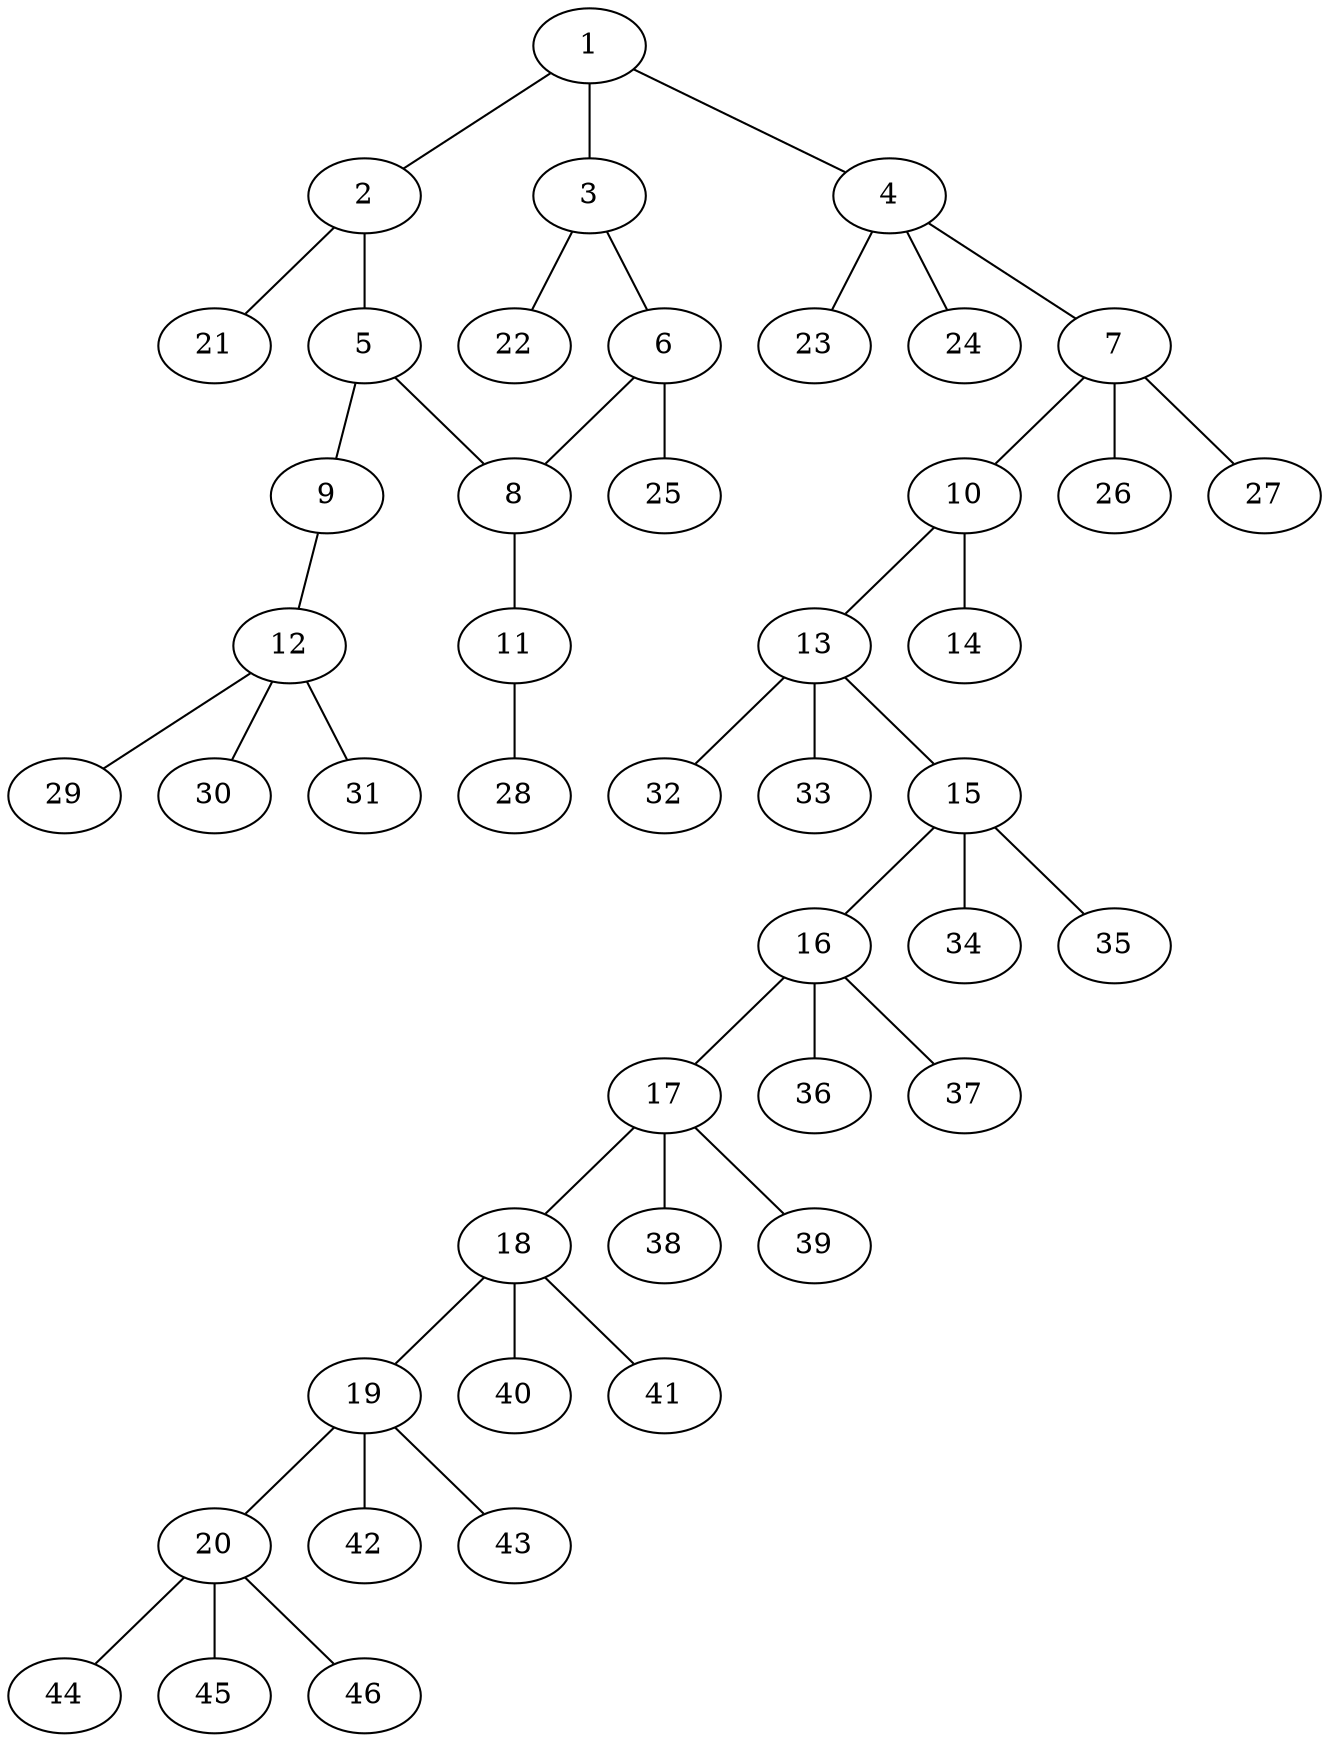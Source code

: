 graph molecule_201 {
	1	 [chem=C];
	2	 [chem=C];
	1 -- 2	 [valence=1];
	3	 [chem=C];
	1 -- 3	 [valence=2];
	4	 [chem=C];
	1 -- 4	 [valence=1];
	5	 [chem=C];
	2 -- 5	 [valence=2];
	21	 [chem=H];
	2 -- 21	 [valence=1];
	6	 [chem=C];
	3 -- 6	 [valence=1];
	22	 [chem=H];
	3 -- 22	 [valence=1];
	7	 [chem=C];
	4 -- 7	 [valence=1];
	23	 [chem=H];
	4 -- 23	 [valence=1];
	24	 [chem=H];
	4 -- 24	 [valence=1];
	8	 [chem=C];
	5 -- 8	 [valence=1];
	9	 [chem=O];
	5 -- 9	 [valence=1];
	6 -- 8	 [valence=2];
	25	 [chem=H];
	6 -- 25	 [valence=1];
	10	 [chem=C];
	7 -- 10	 [valence=1];
	26	 [chem=H];
	7 -- 26	 [valence=1];
	27	 [chem=H];
	7 -- 27	 [valence=1];
	11	 [chem=O];
	8 -- 11	 [valence=1];
	12	 [chem=C];
	9 -- 12	 [valence=1];
	13	 [chem=C];
	10 -- 13	 [valence=1];
	14	 [chem=O];
	10 -- 14	 [valence=2];
	28	 [chem=H];
	11 -- 28	 [valence=1];
	29	 [chem=H];
	12 -- 29	 [valence=1];
	30	 [chem=H];
	12 -- 30	 [valence=1];
	31	 [chem=H];
	12 -- 31	 [valence=1];
	15	 [chem=C];
	13 -- 15	 [valence=1];
	32	 [chem=H];
	13 -- 32	 [valence=1];
	33	 [chem=H];
	13 -- 33	 [valence=1];
	16	 [chem=C];
	15 -- 16	 [valence=1];
	34	 [chem=H];
	15 -- 34	 [valence=1];
	35	 [chem=H];
	15 -- 35	 [valence=1];
	17	 [chem=C];
	16 -- 17	 [valence=1];
	36	 [chem=H];
	16 -- 36	 [valence=1];
	37	 [chem=H];
	16 -- 37	 [valence=1];
	18	 [chem=C];
	17 -- 18	 [valence=1];
	38	 [chem=H];
	17 -- 38	 [valence=1];
	39	 [chem=H];
	17 -- 39	 [valence=1];
	19	 [chem=C];
	18 -- 19	 [valence=1];
	40	 [chem=H];
	18 -- 40	 [valence=1];
	41	 [chem=H];
	18 -- 41	 [valence=1];
	20	 [chem=C];
	19 -- 20	 [valence=1];
	42	 [chem=H];
	19 -- 42	 [valence=1];
	43	 [chem=H];
	19 -- 43	 [valence=1];
	44	 [chem=H];
	20 -- 44	 [valence=1];
	45	 [chem=H];
	20 -- 45	 [valence=1];
	46	 [chem=H];
	20 -- 46	 [valence=1];
}
